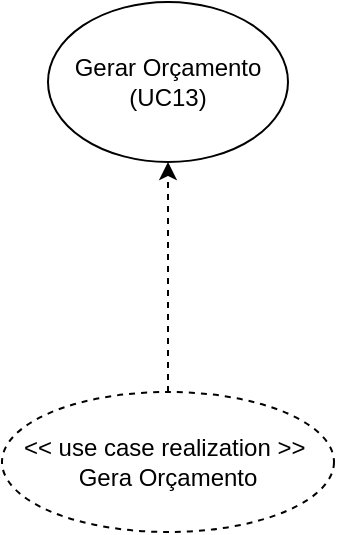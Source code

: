 <mxfile version="14.5.1" type="device"><diagram id="qcLSBsX0RfnIPq9MTfR3" name="Página-1"><mxGraphModel dx="1024" dy="592" grid="1" gridSize="10" guides="1" tooltips="1" connect="1" arrows="1" fold="1" page="1" pageScale="1" pageWidth="827" pageHeight="1169" math="0" shadow="0"><root><mxCell id="0"/><mxCell id="1" parent="0"/><mxCell id="QewH34jzcurpoC01A1O0-1" value="Gerar Orçamento&lt;br&gt;(UC13)" style="ellipse;whiteSpace=wrap;html=1;" vertex="1" parent="1"><mxGeometry x="350" y="120" width="120" height="80" as="geometry"/></mxCell><mxCell id="QewH34jzcurpoC01A1O0-2" value="" style="edgeStyle=orthogonalEdgeStyle;rounded=0;orthogonalLoop=1;jettySize=auto;html=1;entryX=0.5;entryY=1;entryDx=0;entryDy=0;dashed=1;" edge="1" parent="1" source="QewH34jzcurpoC01A1O0-3"><mxGeometry relative="1" as="geometry"><mxPoint x="410" y="200" as="targetPoint"/></mxGeometry></mxCell><mxCell id="QewH34jzcurpoC01A1O0-3" value="&amp;lt;&amp;lt; use case realization &amp;gt;&amp;gt;&amp;nbsp;&lt;br&gt;Gera Orçamento" style="ellipse;whiteSpace=wrap;html=1;dashed=1;" vertex="1" parent="1"><mxGeometry x="327" y="315" width="166" height="70" as="geometry"/></mxCell></root></mxGraphModel></diagram></mxfile>